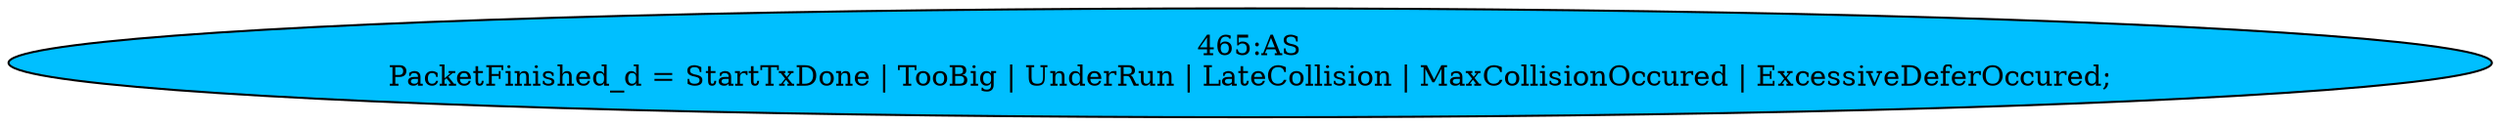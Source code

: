 strict digraph "" {
	node [label="\N"];
	"465:AS"	 [ast="<pyverilog.vparser.ast.Assign object at 0x7ff8277fdf10>",
		def_var="['PacketFinished_d']",
		fillcolor=deepskyblue,
		label="465:AS
PacketFinished_d = StartTxDone | TooBig | UnderRun | LateCollision | MaxCollisionOccured | ExcessiveDeferOccured;",
		statements="[]",
		style=filled,
		typ=Assign,
		use_var="['StartTxDone', 'TooBig', 'UnderRun', 'LateCollision', 'MaxCollisionOccured', 'ExcessiveDeferOccured']"];
}
